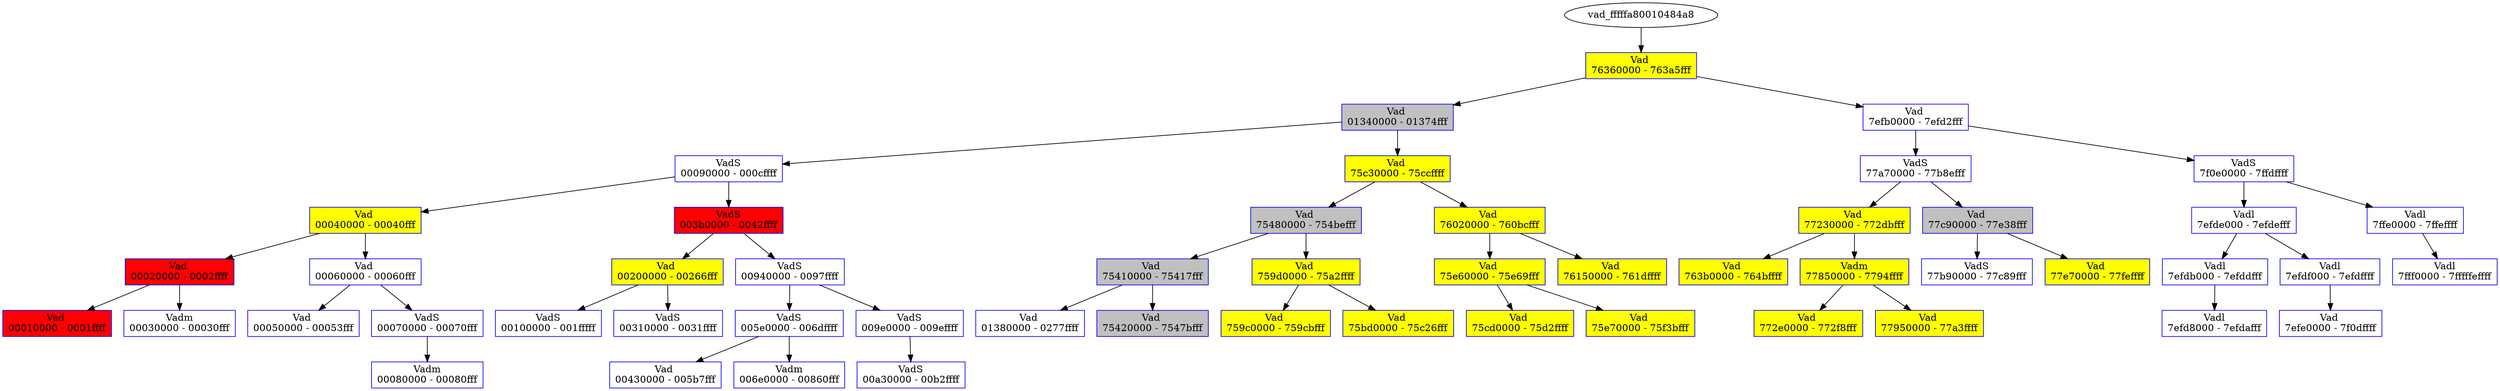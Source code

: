 /* Pid:    796 */
digraph processtree {
graph [rankdir = "TB"];
vad_fffffa80010484a8 -> vad_fffffa8000ec28a0
vad_fffffa8000ec28a0 [label = "{ Vad \n76360000 - 763a5fff }"shape = "record" color = "blue" style = "filled" fillcolor = "yellow"];
vad_fffffa8000ec28a0 -> vad_fffffa8001060d40
vad_fffffa8001060d40 [label = "{ Vad \n01340000 - 01374fff }"shape = "record" color = "blue" style = "filled" fillcolor = "gray"];
vad_fffffa8001060d40 -> vad_fffffa80010404c0
vad_fffffa80010404c0 [label = "{ VadS\n00090000 - 000cffff }"shape = "record" color = "blue" style = "filled" fillcolor = "white"];
vad_fffffa80010404c0 -> vad_fffffa800104bee0
vad_fffffa800104bee0 [label = "{ Vad \n00040000 - 00040fff }"shape = "record" color = "blue" style = "filled" fillcolor = "yellow"];
vad_fffffa800104bee0 -> vad_fffffa80010461b0
vad_fffffa80010461b0 [label = "{ Vad \n00020000 - 0002ffff }"shape = "record" color = "blue" style = "filled" fillcolor = "red"];
vad_fffffa80010461b0 -> vad_fffffa800104b650
vad_fffffa800104b650 [label = "{ Vad \n00010000 - 0001ffff }"shape = "record" color = "blue" style = "filled" fillcolor = "red"];
vad_fffffa80010461b0 -> vad_fffffa8001066510
vad_fffffa8001066510 [label = "{ Vadm\n00030000 - 00030fff }"shape = "record" color = "blue" style = "filled" fillcolor = "white"];
vad_fffffa800104bee0 -> vad_fffffa8001047390
vad_fffffa8001047390 [label = "{ Vad \n00060000 - 00060fff }"shape = "record" color = "blue" style = "filled" fillcolor = "white"];
vad_fffffa8001047390 -> vad_fffffa800106c490
vad_fffffa800106c490 [label = "{ Vad \n00050000 - 00053fff }"shape = "record" color = "blue" style = "filled" fillcolor = "white"];
vad_fffffa8001047390 -> vad_fffffa80022b10a0
vad_fffffa80022b10a0 [label = "{ VadS\n00070000 - 00070fff }"shape = "record" color = "blue" style = "filled" fillcolor = "white"];
vad_fffffa80022b10a0 -> vad_fffffa80010750d0
vad_fffffa80010750d0 [label = "{ Vadm\n00080000 - 00080fff }"shape = "record" color = "blue" style = "filled" fillcolor = "white"];
vad_fffffa80010404c0 -> vad_fffffa800221b0d0
vad_fffffa800221b0d0 [label = "{ VadS\n003b0000 - 0042ffff }"shape = "record" color = "blue" style = "filled" fillcolor = "red"];
vad_fffffa800221b0d0 -> vad_fffffa8001048580
vad_fffffa8001048580 [label = "{ Vad \n00200000 - 00266fff }"shape = "record" color = "blue" style = "filled" fillcolor = "yellow"];
vad_fffffa8001048580 -> vad_fffffa8001057510
vad_fffffa8001057510 [label = "{ VadS\n00100000 - 001fffff }"shape = "record" color = "blue" style = "filled" fillcolor = "white"];
vad_fffffa8001048580 -> vad_fffffa800106b1e0
vad_fffffa800106b1e0 [label = "{ VadS\n00310000 - 0031ffff }"shape = "record" color = "blue" style = "filled" fillcolor = "white"];
vad_fffffa800221b0d0 -> vad_fffffa80021e8410
vad_fffffa80021e8410 [label = "{ VadS\n00940000 - 0097ffff }"shape = "record" color = "blue" style = "filled" fillcolor = "white"];
vad_fffffa80021e8410 -> vad_fffffa8001033b10
vad_fffffa8001033b10 [label = "{ VadS\n005e0000 - 006dffff }"shape = "record" color = "blue" style = "filled" fillcolor = "white"];
vad_fffffa8001033b10 -> vad_fffffa8000f48f80
vad_fffffa8000f48f80 [label = "{ Vad \n00430000 - 005b7fff }"shape = "record" color = "blue" style = "filled" fillcolor = "white"];
vad_fffffa8001033b10 -> vad_fffffa80010769c0
vad_fffffa80010769c0 [label = "{ Vadm\n006e0000 - 00860fff }"shape = "record" color = "blue" style = "filled" fillcolor = "white"];
vad_fffffa80021e8410 -> vad_fffffa800218daf0
vad_fffffa800218daf0 [label = "{ VadS\n009e0000 - 009effff }"shape = "record" color = "blue" style = "filled" fillcolor = "white"];
vad_fffffa800218daf0 -> vad_fffffa80010516d0
vad_fffffa80010516d0 [label = "{ VadS\n00a30000 - 00b2ffff }"shape = "record" color = "blue" style = "filled" fillcolor = "white"];
vad_fffffa8001060d40 -> vad_fffffa8000f43c30
vad_fffffa8000f43c30 [label = "{ Vad \n75c30000 - 75ccffff }"shape = "record" color = "blue" style = "filled" fillcolor = "yellow"];
vad_fffffa8000f43c30 -> vad_fffffa80022246a0
vad_fffffa80022246a0 [label = "{ Vad \n75480000 - 754befff }"shape = "record" color = "blue" style = "filled" fillcolor = "gray"];
vad_fffffa80022246a0 -> vad_fffffa8001070e60
vad_fffffa8001070e60 [label = "{ Vad \n75410000 - 75417fff }"shape = "record" color = "blue" style = "filled" fillcolor = "gray"];
vad_fffffa8001070e60 -> vad_fffffa8000f5fbf0
vad_fffffa8000f5fbf0 [label = "{ Vad \n01380000 - 0277ffff }"shape = "record" color = "blue" style = "filled" fillcolor = "white"];
vad_fffffa8001070e60 -> vad_fffffa8001052740
vad_fffffa8001052740 [label = "{ Vad \n75420000 - 7547bfff }"shape = "record" color = "blue" style = "filled" fillcolor = "gray"];
vad_fffffa80022246a0 -> vad_fffffa8000f484a0
vad_fffffa8000f484a0 [label = "{ Vad \n759d0000 - 75a2ffff }"shape = "record" color = "blue" style = "filled" fillcolor = "yellow"];
vad_fffffa8000f484a0 -> vad_fffffa8000f48650
vad_fffffa8000f48650 [label = "{ Vad \n759c0000 - 759cbfff }"shape = "record" color = "blue" style = "filled" fillcolor = "yellow"];
vad_fffffa8000f484a0 -> vad_fffffa8000f485c0
vad_fffffa8000f485c0 [label = "{ Vad \n75bd0000 - 75c26fff }"shape = "record" color = "blue" style = "filled" fillcolor = "yellow"];
vad_fffffa8000f43c30 -> vad_fffffa8000f50aa0
vad_fffffa8000f50aa0 [label = "{ Vad \n76020000 - 760bcfff }"shape = "record" color = "blue" style = "filled" fillcolor = "yellow"];
vad_fffffa8000f50aa0 -> vad_fffffa8000f49b00
vad_fffffa8000f49b00 [label = "{ Vad \n75e60000 - 75e69fff }"shape = "record" color = "blue" style = "filled" fillcolor = "yellow"];
vad_fffffa8000f49b00 -> vad_fffffa8000f41570
vad_fffffa8000f41570 [label = "{ Vad \n75cd0000 - 75d2ffff }"shape = "record" color = "blue" style = "filled" fillcolor = "yellow"];
vad_fffffa8000f49b00 -> vad_fffffa8000f48800
vad_fffffa8000f48800 [label = "{ Vad \n75e70000 - 75f3bfff }"shape = "record" color = "blue" style = "filled" fillcolor = "yellow"];
vad_fffffa8000f50aa0 -> vad_fffffa8000f49f80
vad_fffffa8000f49f80 [label = "{ Vad \n76150000 - 761dffff }"shape = "record" color = "blue" style = "filled" fillcolor = "yellow"];
vad_fffffa8000ec28a0 -> vad_fffffa80010537f0
vad_fffffa80010537f0 [label = "{ Vad \n7efb0000 - 7efd2fff }"shape = "record" color = "blue" style = "filled" fillcolor = "white"];
vad_fffffa80010537f0 -> vad_fffffa800223d0a0
vad_fffffa800223d0a0 [label = "{ VadS\n77a70000 - 77b8efff }"shape = "record" color = "blue" style = "filled" fillcolor = "white"];
vad_fffffa800223d0a0 -> vad_fffffa8000f49ef0
vad_fffffa8000f49ef0 [label = "{ Vad \n77230000 - 772dbfff }"shape = "record" color = "blue" style = "filled" fillcolor = "yellow"];
vad_fffffa8000f49ef0 -> vad_fffffa800104b9b0
vad_fffffa800104b9b0 [label = "{ Vad \n763b0000 - 764bffff }"shape = "record" color = "blue" style = "filled" fillcolor = "yellow"];
vad_fffffa8000f49ef0 -> vad_fffffa80010665b0
vad_fffffa80010665b0 [label = "{ Vadm\n77850000 - 7794ffff }"shape = "record" color = "blue" style = "filled" fillcolor = "yellow"];
vad_fffffa80010665b0 -> vad_fffffa8000f48530
vad_fffffa8000f48530 [label = "{ Vad \n772e0000 - 772f8fff }"shape = "record" color = "blue" style = "filled" fillcolor = "yellow"];
vad_fffffa80010665b0 -> vad_fffffa8000f49010
vad_fffffa8000f49010 [label = "{ Vad \n77950000 - 77a3ffff }"shape = "record" color = "blue" style = "filled" fillcolor = "yellow"];
vad_fffffa800223d0a0 -> vad_fffffa8001053490
vad_fffffa8001053490 [label = "{ Vad \n77c90000 - 77e38fff }"shape = "record" color = "blue" style = "filled" fillcolor = "gray"];
vad_fffffa8001053490 -> vad_fffffa8001056300
vad_fffffa8001056300 [label = "{ VadS\n77b90000 - 77c89fff }"shape = "record" color = "blue" style = "filled" fillcolor = "white"];
vad_fffffa8001053490 -> vad_fffffa80022323e0
vad_fffffa80022323e0 [label = "{ Vad \n77e70000 - 77feffff }"shape = "record" color = "blue" style = "filled" fillcolor = "yellow"];
vad_fffffa80010537f0 -> vad_fffffa8002239410
vad_fffffa8002239410 [label = "{ VadS\n7f0e0000 - 7ffdffff }"shape = "record" color = "blue" style = "filled" fillcolor = "white"];
vad_fffffa8002239410 -> vad_fffffa80010751a0
vad_fffffa80010751a0 [label = "{ Vadl\n7efde000 - 7efdefff }"shape = "record" color = "blue" style = "filled" fillcolor = "white"];
vad_fffffa80010751a0 -> vad_fffffa80010729d0
vad_fffffa80010729d0 [label = "{ Vadl\n7efdb000 - 7efddfff }"shape = "record" color = "blue" style = "filled" fillcolor = "white"];
vad_fffffa80010729d0 -> vad_fffffa8001074470
vad_fffffa8001074470 [label = "{ Vadl\n7efd8000 - 7efdafff }"shape = "record" color = "blue" style = "filled" fillcolor = "white"];
vad_fffffa80010751a0 -> vad_fffffa8001067bb0
vad_fffffa8001067bb0 [label = "{ Vadl\n7efdf000 - 7efdffff }"shape = "record" color = "blue" style = "filled" fillcolor = "white"];
vad_fffffa8001067bb0 -> vad_fffffa800104ac60
vad_fffffa800104ac60 [label = "{ Vad \n7efe0000 - 7f0dffff }"shape = "record" color = "blue" style = "filled" fillcolor = "white"];
vad_fffffa8002239410 -> vad_fffffa8001c78370
vad_fffffa8001c78370 [label = "{ Vadl\n7ffe0000 - 7ffeffff }"shape = "record" color = "blue" style = "filled" fillcolor = "white"];
vad_fffffa8001c78370 -> vad_fffffa8001075ea0
vad_fffffa8001075ea0 [label = "{ Vadl\n7fff0000 - 7fffffeffff }"shape = "record" color = "blue" style = "filled" fillcolor = "white"];
}
